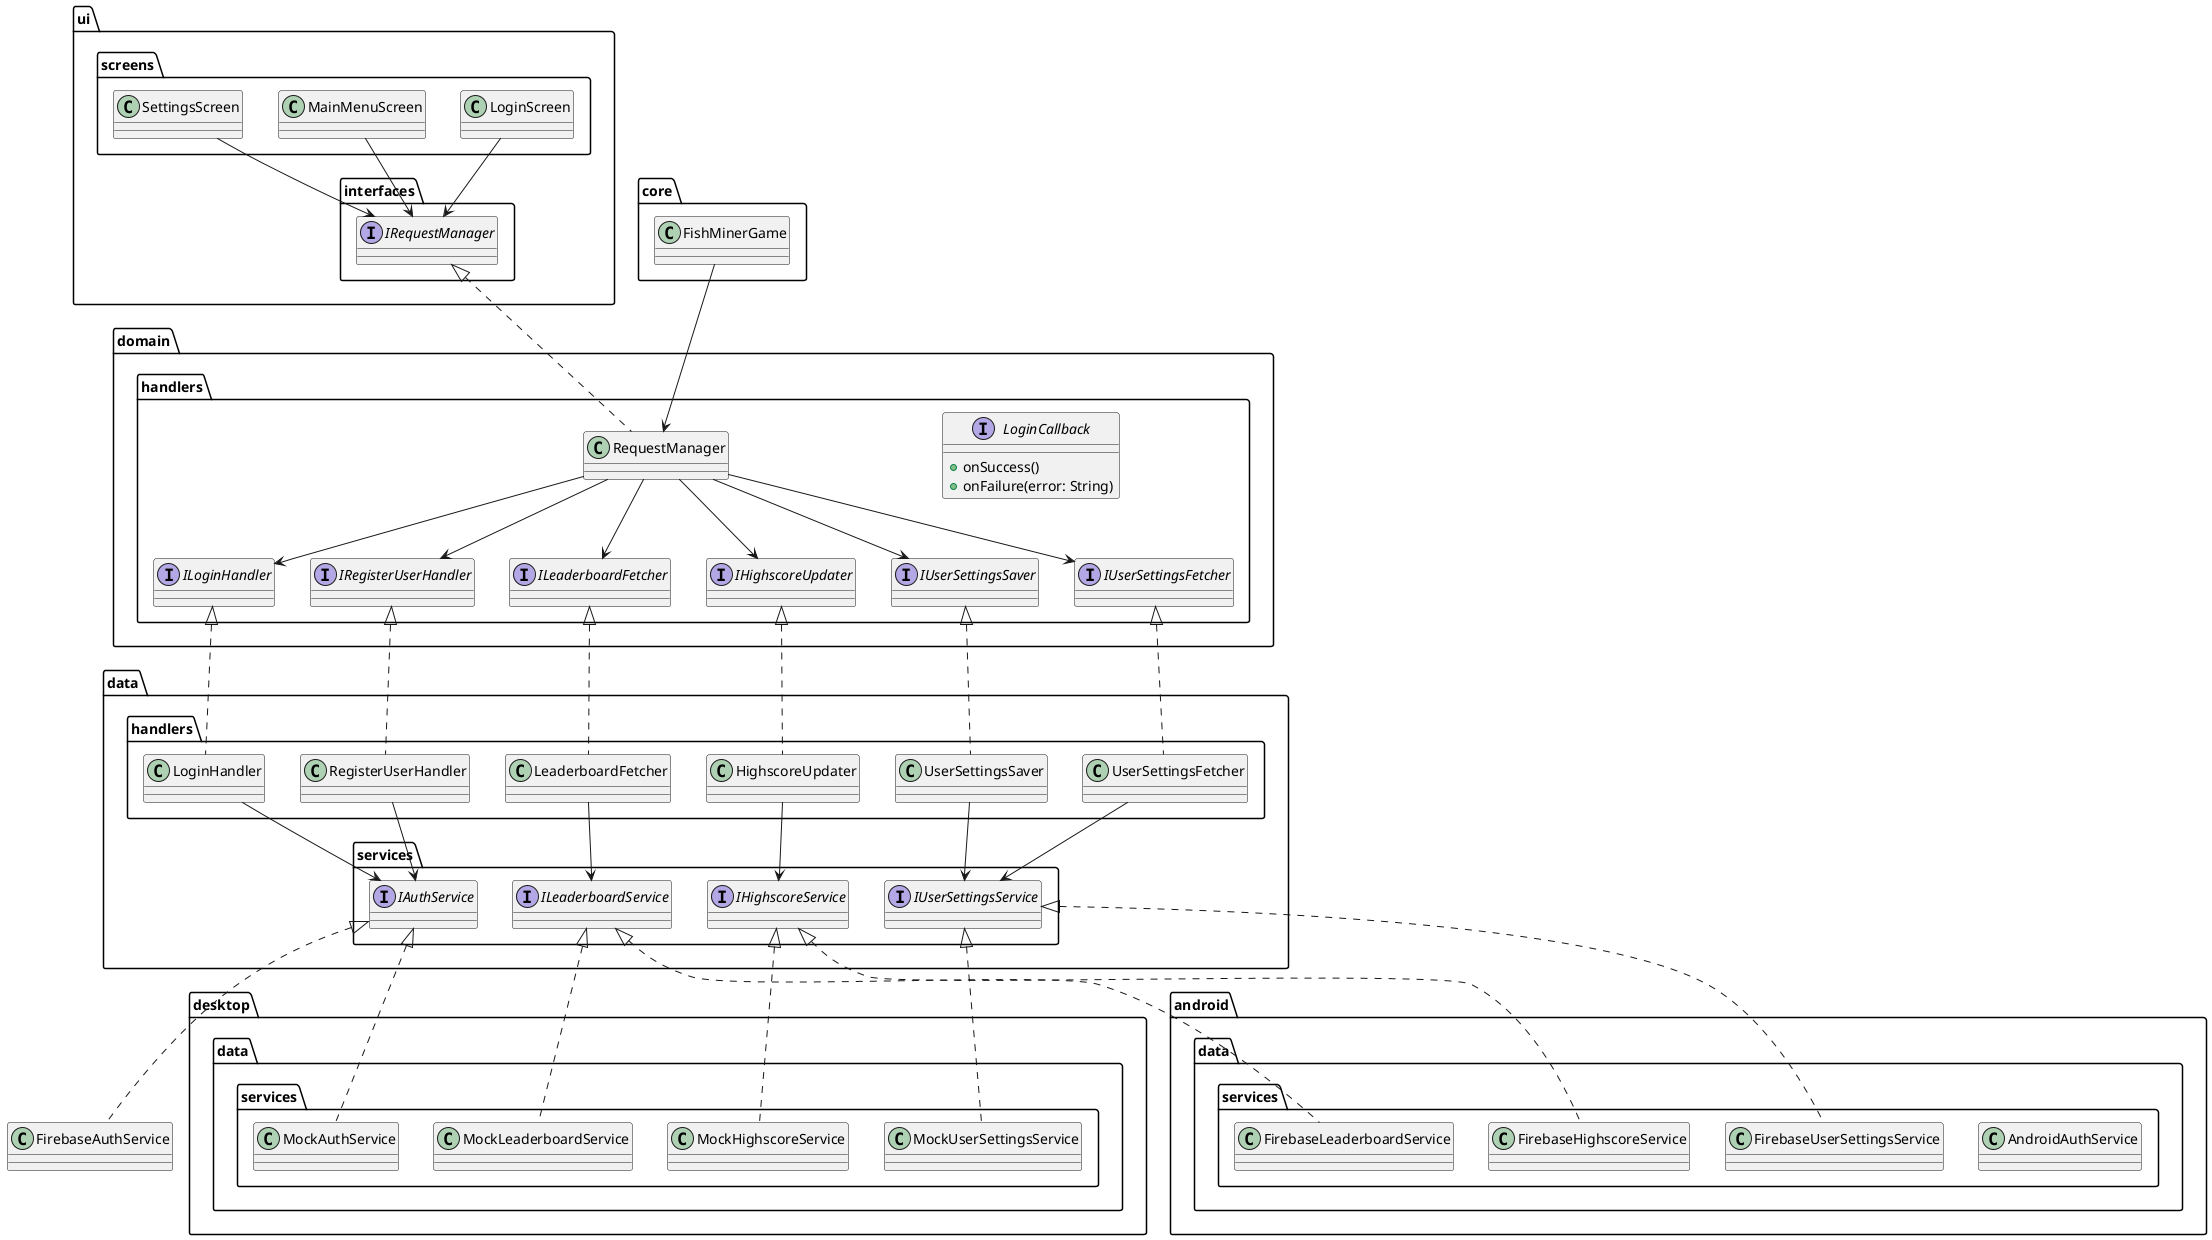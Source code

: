 @startuml FullClassDiagramWithRequestManager

' UI Layer
package "ui.screens" {
    class LoginScreen
    class MainMenuScreen
    class SettingsScreen
}

package "ui.interfaces" {
    interface IRequestManager
}

' Domain Layer
package "domain.handlers" {
    interface ILoginHandler
    interface IRegisterUserHandler
    interface ILeaderboardFetcher
    interface IHighscoreUpdater
    interface IUserSettingsSaver
    interface IUserSettingsFetcher

    interface LoginCallback {
        +onSuccess()
        +onFailure(error: String)
    }

    class RequestManager
}

' Data Layer
package "data.handlers" {
    class LoginHandler
    class RegisterUserHandler
    class LeaderboardFetcher
    class HighscoreUpdater
    class UserSettingsSaver
    class UserSettingsFetcher
}

' Data Source Layer (Interfaces)
package "data.services" {
    interface IAuthService
    interface ILeaderboardService
    interface IHighscoreService
    interface IUserSettingsService
}

' Android Platform-Specific Services
package "android.data.services" {
    class AndroidAuthService
    class FirebaseLeaderboardService
    class FirebaseHighscoreService
    class FirebaseUserSettingsService
}

' Desktop Platform-Specific Services
package "desktop.data.services" {
    class MockAuthService
    class MockLeaderboardService
    class MockHighscoreService
    class MockUserSettingsService
}

' Game Entry Point
package "core" {
    class FishMinerGame
}

' UI -> Domain (via IRequestManager)
LoginScreen --> IRequestManager
MainMenuScreen --> IRequestManager
SettingsScreen --> IRequestManager

' IRequestManager implemented by RequestManager
IRequestManager <|.. RequestManager

' RequestManager uses all domain handlers
RequestManager --> ILoginHandler
RequestManager --> IRegisterUserHandler
RequestManager --> ILeaderboardFetcher
RequestManager --> IHighscoreUpdater
RequestManager --> IUserSettingsSaver
RequestManager --> IUserSettingsFetcher

' Domain to Data
ILoginHandler <|.. LoginHandler
IRegisterUserHandler <|.. RegisterUserHandler
ILeaderboardFetcher <|.. LeaderboardFetcher
IHighscoreUpdater <|.. HighscoreUpdater
IUserSettingsSaver <|.. UserSettingsSaver
IUserSettingsFetcher <|.. UserSettingsFetcher

' Data to Service Interfaces
LoginHandler --> IAuthService
RegisterUserHandler --> IAuthService
LeaderboardFetcher --> ILeaderboardService
HighscoreUpdater --> IHighscoreService
UserSettingsSaver --> IUserSettingsService
UserSettingsFetcher --> IUserSettingsService

' Service Interfaces to Android Implementations
IAuthService <|.. FirebaseAuthService
ILeaderboardService <|.. FirebaseLeaderboardService
IHighscoreService <|.. FirebaseHighscoreService
IUserSettingsService <|.. FirebaseUserSettingsService

' Service Interfaces to Desktop Implementations
IAuthService <|.. MockAuthService
ILeaderboardService <|.. MockLeaderboardService
IHighscoreService <|.. MockHighscoreService
IUserSettingsService <|.. MockUserSettingsService

' Game entry uses RequestManager (only)
FishMinerGame --> RequestManager

@enduml

